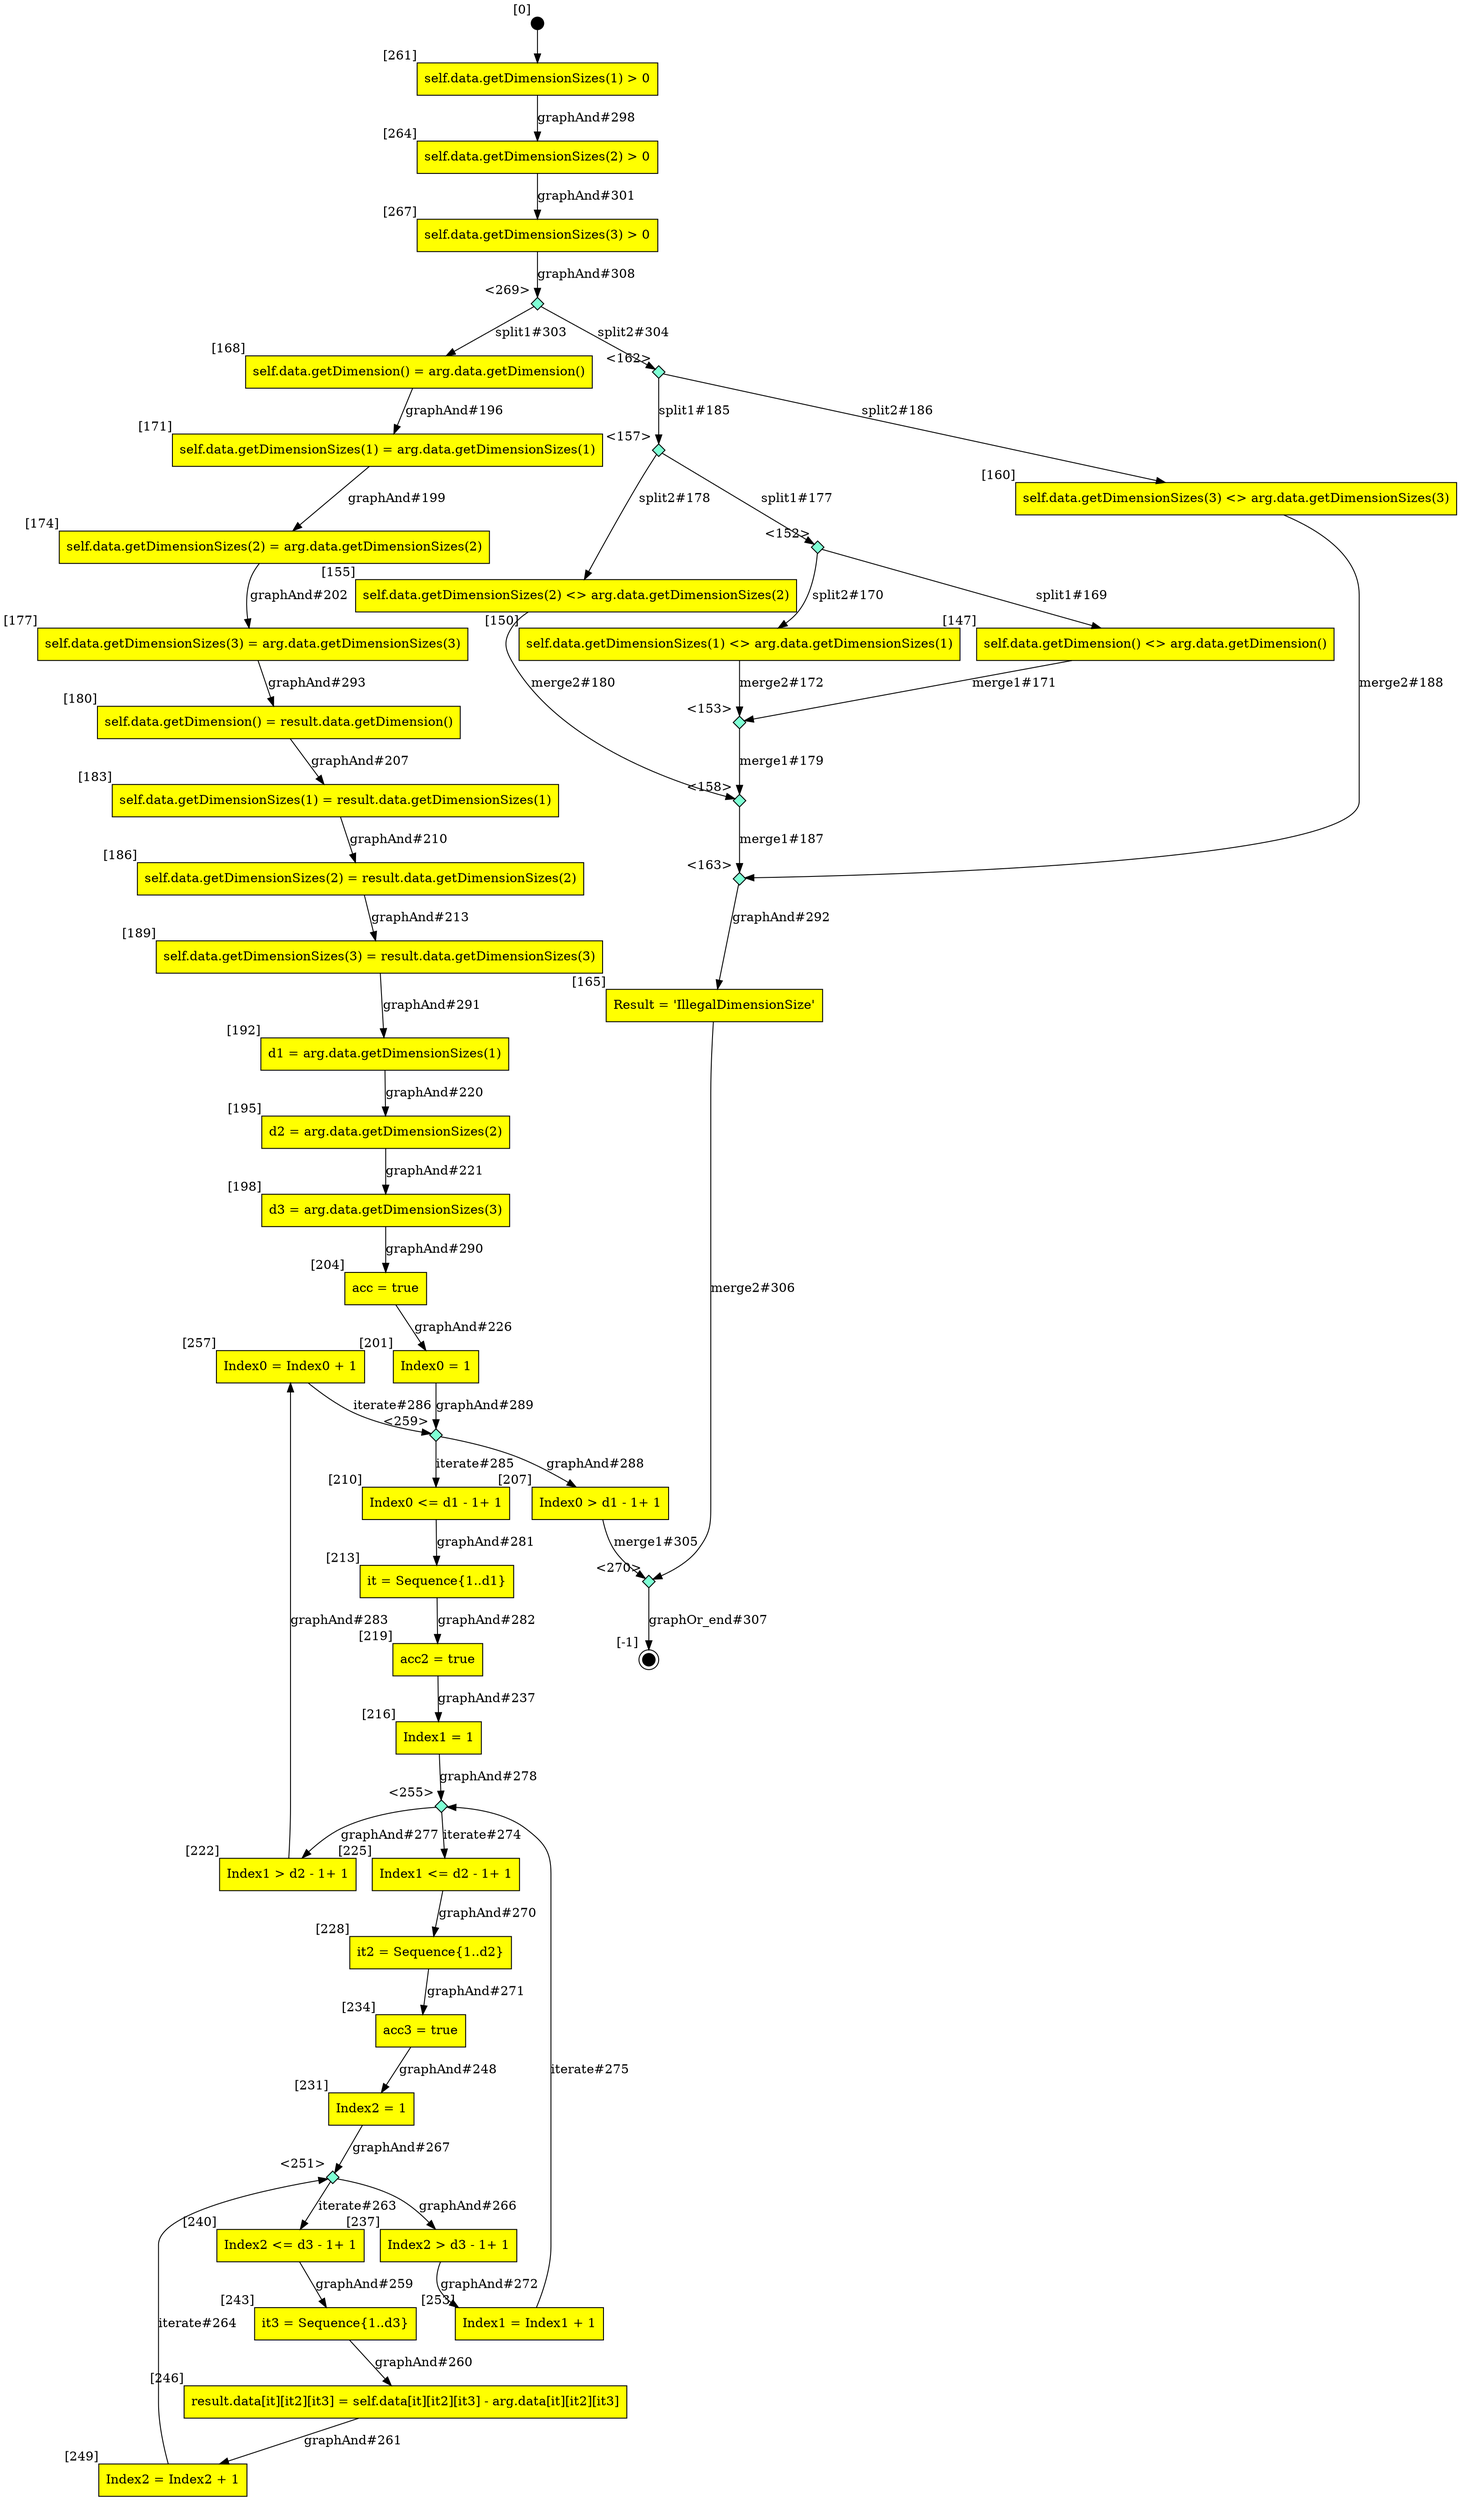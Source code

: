 digraph CLG {
  257 [shape="box", label="Index0 = Index0 + 1", style=filled, fillcolor=yellow, xlabel="[257]"];
  259 [shape="diamond", label="", xlabel="<259>", style=filled, fillcolor=aquamarine, fixedsize=true, width=.2, height=.2];
  260 [style=filled, fillcolor=black, shape="circle", label="", fixedsize=true, width=.2, height=.2, xlabel="[0]"];
  261 [shape="box", label="self.data.getDimensionSizes(1) > 0", style=filled, fillcolor=yellow, xlabel="[261]"];
  264 [shape="box", label="self.data.getDimensionSizes(2) > 0", style=filled, fillcolor=yellow, xlabel="[264]"];
  267 [shape="box", label="self.data.getDimensionSizes(3) > 0", style=filled, fillcolor=yellow, xlabel="[267]"];
  269 [shape="diamond", label="", xlabel="<269>", style=filled, fillcolor=aquamarine, fixedsize=true, width=.2, height=.2];
  270 [shape="diamond", label="", xlabel="<270>", style=filled, fillcolor=aquamarine, fixedsize=true, width=.2, height=.2];
  147 [shape="box", label="self.data.getDimension() <> arg.data.getDimension()", style=filled, fillcolor=yellow, xlabel="[147]"];
  150 [shape="box", label="self.data.getDimensionSizes(1) <> arg.data.getDimensionSizes(1)", style=filled, fillcolor=yellow, xlabel="[150]"];
  152 [shape="diamond", label="", xlabel="<152>", style=filled, fillcolor=aquamarine, fixedsize=true, width=.2, height=.2];
  153 [shape="diamond", label="", xlabel="<153>", style=filled, fillcolor=aquamarine, fixedsize=true, width=.2, height=.2];
  155 [shape="box", label="self.data.getDimensionSizes(2) <> arg.data.getDimensionSizes(2)", style=filled, fillcolor=yellow, xlabel="[155]"];
  157 [shape="diamond", label="", xlabel="<157>", style=filled, fillcolor=aquamarine, fixedsize=true, width=.2, height=.2];
  158 [shape="diamond", label="", xlabel="<158>", style=filled, fillcolor=aquamarine, fixedsize=true, width=.2, height=.2];
  160 [shape="box", label="self.data.getDimensionSizes(3) <> arg.data.getDimensionSizes(3)", style=filled, fillcolor=yellow, xlabel="[160]"];
  162 [shape="diamond", label="", xlabel="<162>", style=filled, fillcolor=aquamarine, fixedsize=true, width=.2, height=.2];
  163 [shape="diamond", label="", xlabel="<163>", style=filled, fillcolor=aquamarine, fixedsize=true, width=.2, height=.2];
  165 [shape="box", label="Result = 'IllegalDimensionSize'", style=filled, fillcolor=yellow, xlabel="[165]"];
  166 [style=filled, fillcolor=black, shape="doublecircle", label="", fixedsize=true, width=.2, height=.2, xlabel="[-1]"];
  168 [shape="box", label="self.data.getDimension() = arg.data.getDimension()", style=filled, fillcolor=yellow, xlabel="[168]"];
  171 [shape="box", label="self.data.getDimensionSizes(1) = arg.data.getDimensionSizes(1)", style=filled, fillcolor=yellow, xlabel="[171]"];
  174 [shape="box", label="self.data.getDimensionSizes(2) = arg.data.getDimensionSizes(2)", style=filled, fillcolor=yellow, xlabel="[174]"];
  177 [shape="box", label="self.data.getDimensionSizes(3) = arg.data.getDimensionSizes(3)", style=filled, fillcolor=yellow, xlabel="[177]"];
  180 [shape="box", label="self.data.getDimension() = result.data.getDimension()", style=filled, fillcolor=yellow, xlabel="[180]"];
  183 [shape="box", label="self.data.getDimensionSizes(1) = result.data.getDimensionSizes(1)", style=filled, fillcolor=yellow, xlabel="[183]"];
  186 [shape="box", label="self.data.getDimensionSizes(2) = result.data.getDimensionSizes(2)", style=filled, fillcolor=yellow, xlabel="[186]"];
  189 [shape="box", label="self.data.getDimensionSizes(3) = result.data.getDimensionSizes(3)", style=filled, fillcolor=yellow, xlabel="[189]"];
  192 [shape="box", label="d1 = arg.data.getDimensionSizes(1)", style=filled, fillcolor=yellow, xlabel="[192]"];
  195 [shape="box", label="d2 = arg.data.getDimensionSizes(2)", style=filled, fillcolor=yellow, xlabel="[195]"];
  198 [shape="box", label="d3 = arg.data.getDimensionSizes(3)", style=filled, fillcolor=yellow, xlabel="[198]"];
  201 [shape="box", label="Index0 = 1", style=filled, fillcolor=yellow, xlabel="[201]"];
  204 [shape="box", label="acc = true", style=filled, fillcolor=yellow, xlabel="[204]"];
  207 [shape="box", label="Index0 > d1 - 1+ 1", style=filled, fillcolor=yellow, xlabel="[207]"];
  210 [shape="box", label="Index0 <= d1 - 1+ 1", style=filled, fillcolor=yellow, xlabel="[210]"];
  213 [shape="box", label="it = Sequence{1..d1}", style=filled, fillcolor=yellow, xlabel="[213]"];
  216 [shape="box", label="Index1 = 1", style=filled, fillcolor=yellow, xlabel="[216]"];
  219 [shape="box", label="acc2 = true", style=filled, fillcolor=yellow, xlabel="[219]"];
  222 [shape="box", label="Index1 > d2 - 1+ 1", style=filled, fillcolor=yellow, xlabel="[222]"];
  225 [shape="box", label="Index1 <= d2 - 1+ 1", style=filled, fillcolor=yellow, xlabel="[225]"];
  228 [shape="box", label="it2 = Sequence{1..d2}", style=filled, fillcolor=yellow, xlabel="[228]"];
  231 [shape="box", label="Index2 = 1", style=filled, fillcolor=yellow, xlabel="[231]"];
  234 [shape="box", label="acc3 = true", style=filled, fillcolor=yellow, xlabel="[234]"];
  237 [shape="box", label="Index2 > d3 - 1+ 1", style=filled, fillcolor=yellow, xlabel="[237]"];
  240 [shape="box", label="Index2 <= d3 - 1+ 1", style=filled, fillcolor=yellow, xlabel="[240]"];
  243 [shape="box", label="it3 = Sequence{1..d3}", style=filled, fillcolor=yellow, xlabel="[243]"];
  246 [shape="box", label="result.data[it][it2][it3] = self.data[it][it2][it3] - arg.data[it][it2][it3]", style=filled, fillcolor=yellow, xlabel="[246]"];
  249 [shape="box", label="Index2 = Index2 + 1", style=filled, fillcolor=yellow, xlabel="[249]"];
  251 [shape="diamond", label="", xlabel="<251>", style=filled, fillcolor=aquamarine, fixedsize=true, width=.2, height=.2];
  253 [shape="box", label="Index1 = Index1 + 1", style=filled, fillcolor=yellow, xlabel="[253]"];
  255 [shape="diamond", label="", xlabel="<255>", style=filled, fillcolor=aquamarine, fixedsize=true, width=.2, height=.2];
  240 -> 243[label="graphAnd#259"];
  243 -> 246[label="graphAnd#260"];
  246 -> 249[label="graphAnd#261"];
  251 -> 240[label="iterate#263"];
  249 -> 251[label="iterate#264"];
  251 -> 237[label="graphAnd#266"];
  231 -> 251[label="graphAnd#267"];
  225 -> 228[label="graphAnd#270"];
  228 -> 234[label="graphAnd#271"];
  237 -> 253[label="graphAnd#272"];
  255 -> 225[label="iterate#274"];
  253 -> 255[label="iterate#275"];
  255 -> 222[label="graphAnd#277"];
  216 -> 255[label="graphAnd#278"];
  210 -> 213[label="graphAnd#281"];
  213 -> 219[label="graphAnd#282"];
  222 -> 257[label="graphAnd#283"];
  259 -> 210[label="iterate#285"];
  257 -> 259[label="iterate#286"];
  259 -> 207[label="graphAnd#288"];
  201 -> 259[label="graphAnd#289"];
  198 -> 204[label="graphAnd#290"];
  189 -> 192[label="graphAnd#291"];
  163 -> 165[label="graphAnd#292"];
  177 -> 180[label="graphAnd#293"];
  260 -> 261;
  152 -> 147[label="split1#169"];
  261 -> 264[label="graphAnd#298"];
  152 -> 150[label="split2#170"];
  147 -> 153[label="merge1#171"];
  150 -> 153[label="merge2#172"];
  264 -> 267[label="graphAnd#301"];
  269 -> 168[label="split1#303"];
  269 -> 162[label="split2#304"];
  207 -> 270[label="merge1#305"];
  157 -> 152[label="split1#177"];
  165 -> 270[label="merge2#306"];
  157 -> 155[label="split2#178"];
  270 -> 166[label="graphOr_end#307"];
  153 -> 158[label="merge1#179"];
  267 -> 269[label="graphAnd#308"];
  155 -> 158[label="merge2#180"];
  162 -> 157[label="split1#185"];
  162 -> 160[label="split2#186"];
  158 -> 163[label="merge1#187"];
  160 -> 163[label="merge2#188"];
  168 -> 171[label="graphAnd#196"];
  171 -> 174[label="graphAnd#199"];
  174 -> 177[label="graphAnd#202"];
  180 -> 183[label="graphAnd#207"];
  183 -> 186[label="graphAnd#210"];
  186 -> 189[label="graphAnd#213"];
  192 -> 195[label="graphAnd#220"];
  195 -> 198[label="graphAnd#221"];
  204 -> 201[label="graphAnd#226"];
  219 -> 216[label="graphAnd#237"];
  234 -> 231[label="graphAnd#248"];
}
